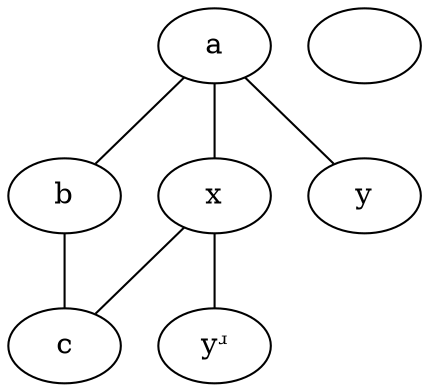 graph test340282366920938463463374607431768211455 {
       a -- b -- c;
       a -- {x y};
        x -- c [w=564.0];
       x -- yʴ [w=5.0,len=3];
}

